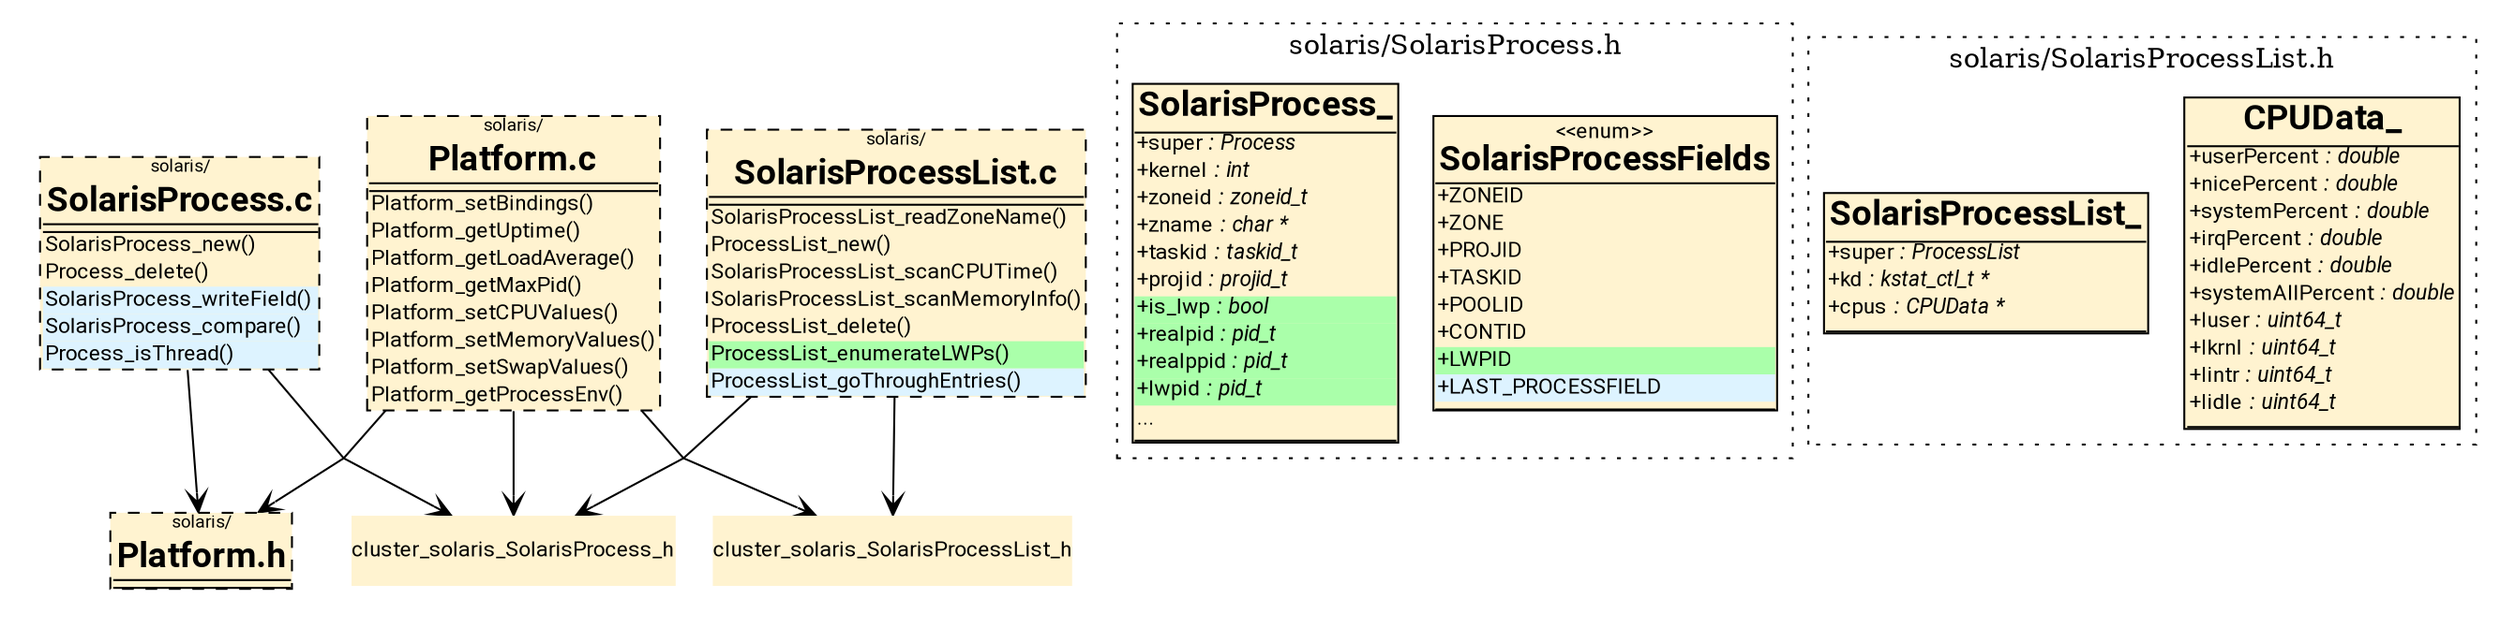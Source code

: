 digraph cl {
    size="104.16666666666667,104.16666666666667";
    dpi=96;
    outputorder=edgesfirst;
    maxiter=600;
    splines=compound;
    node [shape=none margin=0 style=filled fillcolor="#fff3d0"
        fontname="Roboto, Verdana, Arial" fontsize=11];
    edge [arrowhead=open]
subgraph cluster_solaris_Platform_c {
    style=dotted;
    href="filename:solaris/Platform.c:gitk:scroll_to_file {solaris/Platform.c}";
    label=<<table cellspacing="0" cellpadding="0" border="0">
<tr><td href="gitk:search_next {solaris/Platform.c}">solaris/Platform.c</td></tr></table>>;
    style=invis;
    label="";
solaris_Platform_c [label=<<table cellspacing="0" cellpadding="1" style="dashed">
<tr><td href="gitk:search_next {solaris/Platform.c}" sides="b"><font point-size="11"><sup>solaris/</sup><br/></font><font point-size="18"><b>Platform.c</b></font></td></tr>
<tr><td sides="b"></td></tr>
<tr><td border="0" align="left" href="gitk:search_next {Platform_setBindings}">Platform_setBindings()</td></tr>
<tr><td border="0" align="left" href="gitk:search_next {Platform_getUptime}">Platform_getUptime()</td></tr>
<tr><td border="0" align="left" href="gitk:search_next {Platform_getLoadAverage}">Platform_getLoadAverage()</td></tr>
<tr><td border="0" align="left" href="gitk:search_next {Platform_getMaxPid}">Platform_getMaxPid()</td></tr>
<tr><td border="0" align="left" href="gitk:search_next {Platform_setCPUValues}">Platform_setCPUValues()</td></tr>
<tr><td border="0" align="left" href="gitk:search_next {Platform_setMemoryValues}">Platform_setMemoryValues()</td></tr>
<tr><td border="0" align="left" href="gitk:search_next {Platform_setSwapValues}">Platform_setSwapValues()</td></tr>
<tr><td border="0" align="left" href="gitk:search_next {Platform_getProcessEnv}">Platform_getProcessEnv()</td></tr></table>> ]
}
subgraph cluster_solaris_Platform_h {
    style=dotted;
    href="filename:solaris/Platform.h:gitk:scroll_to_file {solaris/Platform.h}";
    label=<<table cellspacing="0" cellpadding="0" border="0">
<tr><td href="gitk:search_next {solaris/Platform.h}">solaris/Platform.h</td></tr></table>>;
    style=invis;
    label="";
solaris_Platform_h [label=<<table cellspacing="0" cellpadding="1" style="dashed">
<tr><td href="gitk:search_next {solaris/Platform.h}" sides="b"><font point-size="11"><sup>solaris/</sup><br/></font><font point-size="18"><b>Platform.h</b></font></td></tr>
<tr><td sides="b"></td></tr></table>> ]
}
subgraph cluster_solaris_SolarisProcess_c {
    style=dotted;
    href="filename:solaris/SolarisProcess.c:gitk:scroll_to_file {solaris/SolarisProcess.c}";
    label=<<table cellspacing="0" cellpadding="0" border="0">
<tr><td href="gitk:search_next {solaris/SolarisProcess.c}">solaris/SolarisProcess.c</td></tr></table>>;
    style=invis;
    label="";
solaris_SolarisProcess_c [label=<<table cellspacing="0" cellpadding="1" style="dashed">
<tr><td href="gitk:search_next {solaris/SolarisProcess.c}" sides="b"><font point-size="11"><sup>solaris/</sup><br/></font><font point-size="18"><b>SolarisProcess.c</b></font></td></tr>
<tr><td sides="b"></td></tr>
<tr><td border="0" align="left" href="gitk:search_next {SolarisProcess_new}">SolarisProcess_new()</td></tr>
<tr><td border="0" align="left" href="gitk:search_next {Process_delete}">Process_delete()</td></tr>
<tr><td border="0" align="left" bgcolor="#ddf3ff" href="gitk:search_next {SolarisProcess_writeField}">SolarisProcess_writeField()</td></tr>
<tr><td border="0" align="left" bgcolor="#ddf3ff" href="gitk:search_next {SolarisProcess_compare}">SolarisProcess_compare()</td></tr>
<tr><td border="0" align="left" bgcolor="#ddf3ff" href="gitk:search_next {Process_isThread}">Process_isThread()</td></tr></table>> ]
}
subgraph cluster_solaris_SolarisProcess_h {
    style=dotted;
    href="filename:solaris/SolarisProcess.h:gitk:scroll_to_file {solaris/SolarisProcess.h}";
    label=<<table cellspacing="0" cellpadding="0" border="0">
<tr><td href="gitk:search_next {solaris/SolarisProcess.h}">solaris/SolarisProcess.h</td></tr></table>>;
solaris_SolarisProcess_h_SolarisProcessFields [label=<<table cellspacing="0" cellpadding="1">
<tr><td href="gitk:search_next {SolarisProcessFields}" sides="b"><font point-size="11">&lt;&lt;enum&gt;&gt;<br/></font><font point-size="18"><b>SolarisProcessFields</b></font></td></tr>
<tr><td border="0" align="left" href="gitk:search_next {ZONEID}">+ZONEID</td></tr>
<tr><td border="0" align="left" href="gitk:search_next {ZONE}">+ZONE</td></tr>
<tr><td border="0" align="left" href="gitk:search_next {PROJID}">+PROJID</td></tr>
<tr><td border="0" align="left" href="gitk:search_next {TASKID}">+TASKID</td></tr>
<tr><td border="0" align="left" href="gitk:search_next {POOLID}">+POOLID</td></tr>
<tr><td border="0" align="left" href="gitk:search_next {CONTID}">+CONTID</td></tr>
<tr><td border="0" align="left" bgcolor="#aaffaa" href="gitk:search_next {LWPID}">+LWPID</td></tr>
<tr><td border="0" align="left" bgcolor="#ddf3ff" href="gitk:search_next {LAST_PROCESSFIELD}">+LAST_PROCESSFIELD</td></tr>
<tr><td sides="b"></td></tr></table>> ]
solaris_SolarisProcess_h_SolarisProcess_ [label=<<table cellspacing="0" cellpadding="1">
<tr><td href="gitk:search_next {SolarisProcess_}" sides="b"><font point-size="18"><b>SolarisProcess_</b></font></td></tr>
<tr><td border="0" align="left" href="gitk:search_next {super}">+super<i> : Process</i></td></tr>
<tr><td border="0" align="left" href="gitk:search_next {kernel}">+kernel<i> : int</i></td></tr>
<tr><td border="0" align="left" href="gitk:search_next {zoneid}">+zoneid<i> : zoneid_t</i></td></tr>
<tr><td border="0" align="left" href="gitk:search_next {zname}">+zname<i> : char *</i></td></tr>
<tr><td border="0" align="left" href="gitk:search_next {taskid}">+taskid<i> : taskid_t</i></td></tr>
<tr><td border="0" align="left" href="gitk:search_next {projid}">+projid<i> : projid_t</i></td></tr>
<tr><td border="0" align="left" bgcolor="#aaffaa" href="gitk:search_next {is_lwp}">+is_lwp<i> : bool</i></td></tr>
<tr><td border="0" align="left" bgcolor="#aaffaa" href="gitk:search_next {realpid}">+realpid<i> : pid_t</i></td></tr>
<tr><td border="0" align="left" bgcolor="#aaffaa" href="gitk:search_next {realppid}">+realppid<i> : pid_t</i></td></tr>
<tr><td border="0" align="left" bgcolor="#aaffaa" href="gitk:search_next {lwpid}">+lwpid<i> : pid_t</i></td></tr>
<tr><td border="0" align="left">...</td></tr>
<tr><td sides="b"></td></tr></table>> ]
}
subgraph cluster_solaris_SolarisProcessList_c {
    style=dotted;
    href="filename:solaris/SolarisProcessList.c:gitk:scroll_to_file {solaris/SolarisProcessList.c}";
    label=<<table cellspacing="0" cellpadding="0" border="0">
<tr><td href="gitk:search_next {solaris/SolarisProcessList.c}">solaris/SolarisProcessList.c</td></tr></table>>;
    style=invis;
    label="";
solaris_SolarisProcessList_c [label=<<table cellspacing="0" cellpadding="1" style="dashed">
<tr><td href="gitk:search_next {solaris/SolarisProcessList.c}" sides="b"><font point-size="11"><sup>solaris/</sup><br/></font><font point-size="18"><b>SolarisProcessList.c</b></font></td></tr>
<tr><td sides="b"></td></tr>
<tr><td border="0" align="left" href="gitk:search_next {SolarisProcessList_readZoneName}">SolarisProcessList_readZoneName()</td></tr>
<tr><td border="0" align="left" href="gitk:search_next {ProcessList_new}">ProcessList_new()</td></tr>
<tr><td border="0" align="left" href="gitk:search_next {SolarisProcessList_scanCPUTime}">SolarisProcessList_scanCPUTime()</td></tr>
<tr><td border="0" align="left" href="gitk:search_next {SolarisProcessList_scanMemoryInfo}">SolarisProcessList_scanMemoryInfo()</td></tr>
<tr><td border="0" align="left" href="gitk:search_next {ProcessList_delete}">ProcessList_delete()</td></tr>
<tr><td border="0" align="left" bgcolor="#aaffaa" href="gitk:search_next {ProcessList_enumerateLWPs}">ProcessList_enumerateLWPs()</td></tr>
<tr><td border="0" align="left" bgcolor="#ddf3ff" href="gitk:search_next {ProcessList_goThroughEntries}">ProcessList_goThroughEntries()</td></tr></table>> ]
}
subgraph cluster_solaris_SolarisProcessList_h {
    style=dotted;
    href="filename:solaris/SolarisProcessList.h:gitk:scroll_to_file {solaris/SolarisProcessList.h}";
    label=<<table cellspacing="0" cellpadding="0" border="0">
<tr><td href="gitk:search_next {solaris/SolarisProcessList.h}">solaris/SolarisProcessList.h</td></tr></table>>;
solaris_SolarisProcessList_h_CPUData_ [label=<<table cellspacing="0" cellpadding="1">
<tr><td href="gitk:search_next {CPUData_}" sides="b"><font point-size="18"><b>CPUData_</b></font></td></tr>
<tr><td border="0" align="left" href="gitk:search_next {userPercent}">+userPercent<i> : double</i></td></tr>
<tr><td border="0" align="left" href="gitk:search_next {nicePercent}">+nicePercent<i> : double</i></td></tr>
<tr><td border="0" align="left" href="gitk:search_next {systemPercent}">+systemPercent<i> : double</i></td></tr>
<tr><td border="0" align="left" href="gitk:search_next {irqPercent}">+irqPercent<i> : double</i></td></tr>
<tr><td border="0" align="left" href="gitk:search_next {idlePercent}">+idlePercent<i> : double</i></td></tr>
<tr><td border="0" align="left" href="gitk:search_next {systemAllPercent}">+systemAllPercent<i> : double</i></td></tr>
<tr><td border="0" align="left" href="gitk:search_next {luser}">+luser<i> : uint64_t</i></td></tr>
<tr><td border="0" align="left" href="gitk:search_next {lkrnl}">+lkrnl<i> : uint64_t</i></td></tr>
<tr><td border="0" align="left" href="gitk:search_next {lintr}">+lintr<i> : uint64_t</i></td></tr>
<tr><td border="0" align="left" href="gitk:search_next {lidle}">+lidle<i> : uint64_t</i></td></tr>
<tr><td sides="b"></td></tr></table>> ]
solaris_SolarisProcessList_h_SolarisProcessList_ [label=<<table cellspacing="0" cellpadding="1">
<tr><td href="gitk:search_next {SolarisProcessList_}" sides="b"><font point-size="18"><b>SolarisProcessList_</b></font></td></tr>
<tr><td border="0" align="left" href="gitk:search_next {super}">+super<i> : ProcessList</i></td></tr>
<tr><td border="0" align="left" href="gitk:search_next {kd}">+kd<i> : kstat_ctl_t *</i></td></tr>
<tr><td border="0" align="left" href="gitk:search_next {cpus}">+cpus<i> : CPUData *</i></td></tr>
<tr><td sides="b"></td></tr></table>> ]
}
solaris_Platform_c -> solaris_Platform_h []
solaris_Platform_c -> cluster_solaris_SolarisProcess_h []
solaris_Platform_c -> cluster_solaris_SolarisProcessList_h []
solaris_SolarisProcess_c -> cluster_solaris_SolarisProcess_h []
solaris_SolarisProcess_c -> solaris_Platform_h []
solaris_SolarisProcessList_c -> cluster_solaris_SolarisProcess_h []
solaris_SolarisProcessList_c -> cluster_solaris_SolarisProcessList_h []
}

